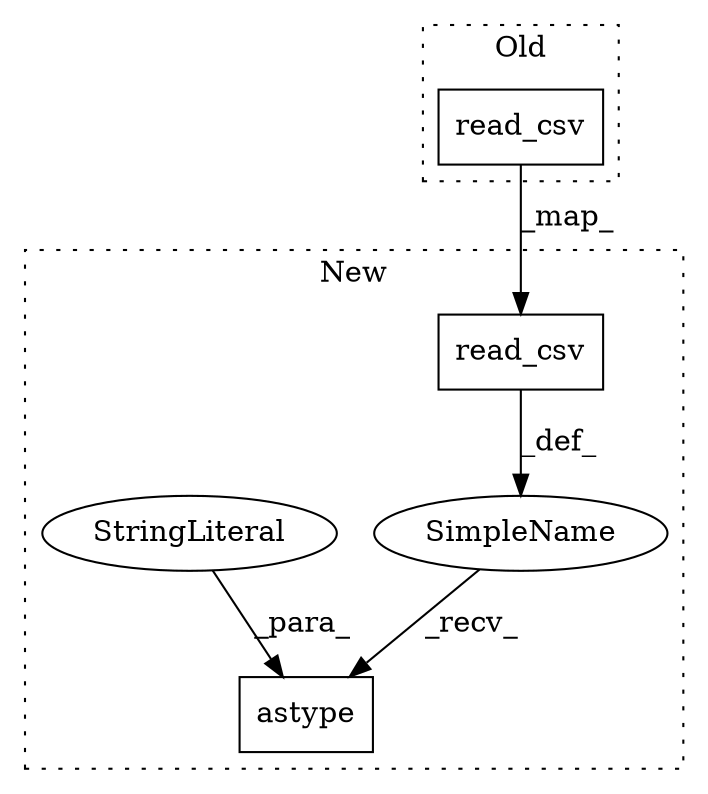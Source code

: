 digraph G {
subgraph cluster0 {
1 [label="read_csv" a="32" s="589,662" l="9,1" shape="box"];
label = "Old";
style="dotted";
}
subgraph cluster1 {
2 [label="read_csv" a="32" s="589,662" l="9,1" shape="box"];
3 [label="SimpleName" a="42" s="" l="" shape="ellipse"];
4 [label="astype" a="32" s="664,680" l="7,1" shape="box"];
5 [label="StringLiteral" a="45" s="671" l="9" shape="ellipse"];
label = "New";
style="dotted";
}
1 -> 2 [label="_map_"];
2 -> 3 [label="_def_"];
3 -> 4 [label="_recv_"];
5 -> 4 [label="_para_"];
}